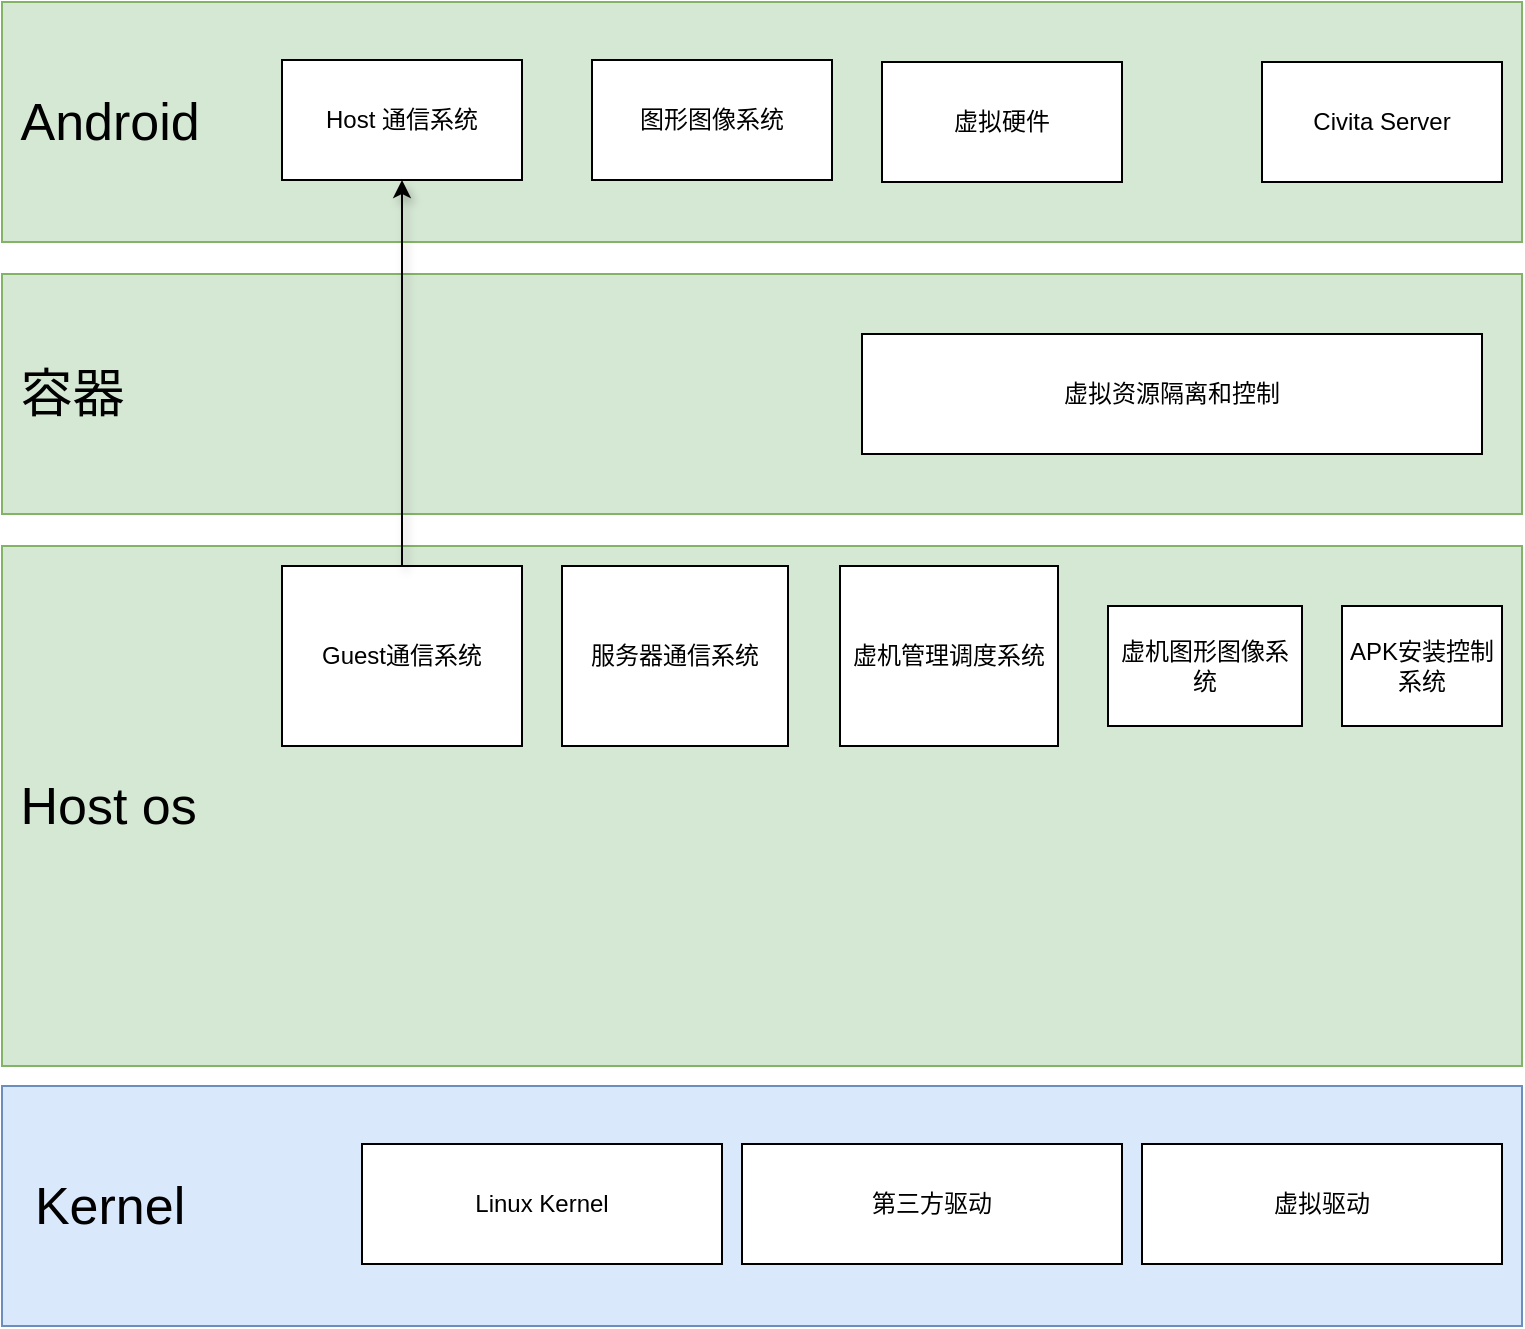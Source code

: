 <mxfile version="14.2.9" type="github">
  <diagram id="prtHgNgQTEPvFCAcTncT" name="Page-1">
    <mxGraphModel dx="1145" dy="692" grid="1" gridSize="10" guides="1" tooltips="1" connect="1" arrows="1" fold="1" page="1" pageScale="1" pageWidth="827" pageHeight="1169" math="0" shadow="0">
      <root>
        <mxCell id="0" />
        <mxCell id="1" parent="0" />
        <mxCell id="uRUTE57Q-J2DXaSNJVPR-22" value="&lt;font style=&quot;font-size: 26px&quot;&gt;&amp;nbsp; Kernel&lt;/font&gt;" style="rounded=0;whiteSpace=wrap;html=1;align=left;fillColor=#dae8fc;strokeColor=#6c8ebf;" parent="1" vertex="1">
          <mxGeometry x="40" y="970" width="760" height="120" as="geometry" />
        </mxCell>
        <mxCell id="uRUTE57Q-J2DXaSNJVPR-25" value="&lt;span style=&quot;font-size: 26px&quot;&gt;&amp;nbsp;Host os&lt;/span&gt;" style="rounded=0;whiteSpace=wrap;html=1;align=left;fillColor=#d5e8d4;strokeColor=#82b366;" parent="1" vertex="1">
          <mxGeometry x="40" y="700" width="760" height="260" as="geometry" />
        </mxCell>
        <mxCell id="uRUTE57Q-J2DXaSNJVPR-26" value="Linux Kernel" style="rounded=0;whiteSpace=wrap;html=1;" parent="1" vertex="1">
          <mxGeometry x="220" y="999" width="180" height="60" as="geometry" />
        </mxCell>
        <mxCell id="uRUTE57Q-J2DXaSNJVPR-27" value="第三方驱动" style="rounded=0;whiteSpace=wrap;html=1;" parent="1" vertex="1">
          <mxGeometry x="410" y="999" width="190" height="60" as="geometry" />
        </mxCell>
        <mxCell id="uRUTE57Q-J2DXaSNJVPR-28" value="虚拟驱动" style="rounded=0;whiteSpace=wrap;html=1;" parent="1" vertex="1">
          <mxGeometry x="610" y="999" width="180" height="60" as="geometry" />
        </mxCell>
        <mxCell id="uRUTE57Q-J2DXaSNJVPR-30" value="虚机图形图像系统" style="rounded=0;whiteSpace=wrap;html=1;" parent="1" vertex="1">
          <mxGeometry x="593" y="730" width="97" height="60" as="geometry" />
        </mxCell>
        <mxCell id="uRUTE57Q-J2DXaSNJVPR-33" value="&lt;span style=&quot;font-size: 26px&quot;&gt;&amp;nbsp;Android&lt;/span&gt;" style="rounded=0;whiteSpace=wrap;html=1;align=left;fillColor=#d5e8d4;strokeColor=#82b366;" parent="1" vertex="1">
          <mxGeometry x="40" y="428" width="760" height="120" as="geometry" />
        </mxCell>
        <mxCell id="uRUTE57Q-J2DXaSNJVPR-34" value="Civita Server" style="rounded=0;whiteSpace=wrap;html=1;" parent="1" vertex="1">
          <mxGeometry x="670" y="458" width="120" height="60" as="geometry" />
        </mxCell>
        <mxCell id="uRUTE57Q-J2DXaSNJVPR-35" value="虚拟硬件" style="rounded=0;whiteSpace=wrap;html=1;" parent="1" vertex="1">
          <mxGeometry x="480" y="458" width="120" height="60" as="geometry" />
        </mxCell>
        <mxCell id="uRUTE57Q-J2DXaSNJVPR-36" value="Guest通信系统" style="rounded=0;whiteSpace=wrap;html=1;" parent="1" vertex="1">
          <mxGeometry x="180" y="710" width="120" height="90" as="geometry" />
        </mxCell>
        <mxCell id="uRUTE57Q-J2DXaSNJVPR-38" value="APK安装控制系统" style="rounded=0;whiteSpace=wrap;html=1;" parent="1" vertex="1">
          <mxGeometry x="710" y="730" width="80" height="60" as="geometry" />
        </mxCell>
        <mxCell id="uRUTE57Q-J2DXaSNJVPR-39" value="图形图像系统" style="rounded=0;whiteSpace=wrap;html=1;" parent="1" vertex="1">
          <mxGeometry x="335" y="457" width="120" height="60" as="geometry" />
        </mxCell>
        <mxCell id="uRUTE57Q-J2DXaSNJVPR-40" value="Host 通信系统" style="rounded=0;whiteSpace=wrap;html=1;" parent="1" vertex="1">
          <mxGeometry x="180" y="457" width="120" height="60" as="geometry" />
        </mxCell>
        <mxCell id="uRUTE57Q-J2DXaSNJVPR-42" value="&lt;span style=&quot;font-size: 26px&quot;&gt;&amp;nbsp;容器&lt;/span&gt;" style="rounded=0;whiteSpace=wrap;html=1;align=left;fillColor=#d5e8d4;strokeColor=#82b366;" parent="1" vertex="1">
          <mxGeometry x="40" y="564" width="760" height="120" as="geometry" />
        </mxCell>
        <mxCell id="uRUTE57Q-J2DXaSNJVPR-43" value="虚拟资源隔离和控制" style="rounded=0;whiteSpace=wrap;html=1;" parent="1" vertex="1">
          <mxGeometry x="470" y="594" width="310" height="60" as="geometry" />
        </mxCell>
        <mxCell id="uRUTE57Q-J2DXaSNJVPR-46" value="虚机管理调度系统" style="rounded=0;whiteSpace=wrap;html=1;" parent="1" vertex="1">
          <mxGeometry x="459" y="710" width="109" height="90" as="geometry" />
        </mxCell>
        <mxCell id="uRUTE57Q-J2DXaSNJVPR-47" value="服务器通信系统" style="rounded=0;whiteSpace=wrap;html=1;" parent="1" vertex="1">
          <mxGeometry x="320" y="710" width="113" height="90" as="geometry" />
        </mxCell>
        <mxCell id="4JXuSO1Bq_UgXGjO87rY-4" style="edgeStyle=orthogonalEdgeStyle;rounded=0;orthogonalLoop=1;jettySize=auto;html=1;shadow=1;" edge="1" parent="1" source="uRUTE57Q-J2DXaSNJVPR-36" target="uRUTE57Q-J2DXaSNJVPR-40">
          <mxGeometry relative="1" as="geometry" />
        </mxCell>
      </root>
    </mxGraphModel>
  </diagram>
</mxfile>
